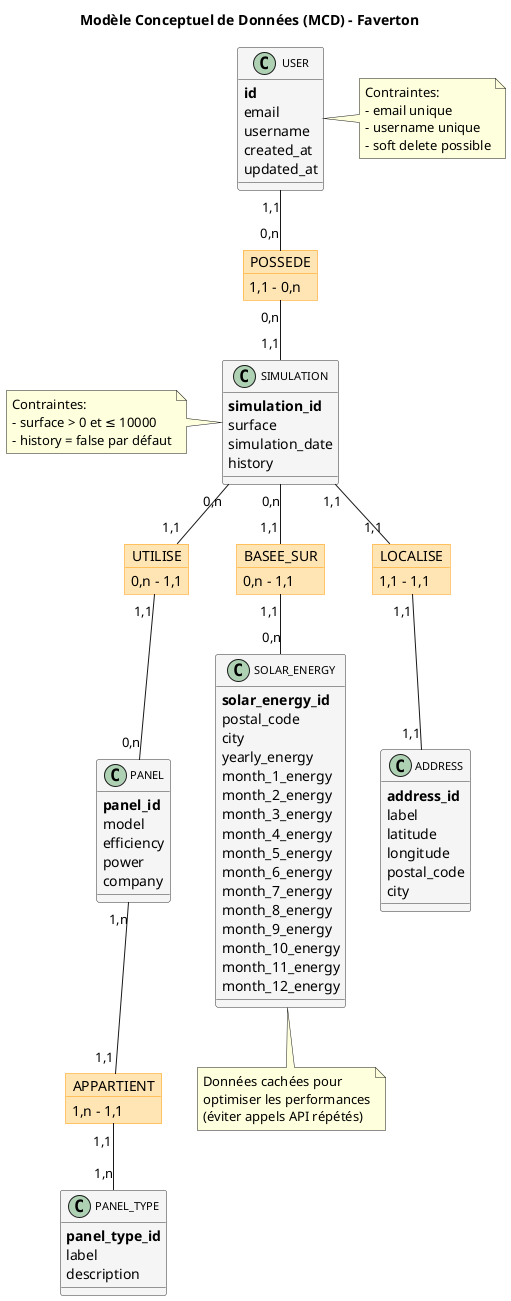 @startuml Faverton_MCD_Merise
' Configuration style Merise
skinparam class {
    BackgroundColor #F5F5F5
    BorderColor #333333
    FontSize 11
}
skinparam object {
    BackgroundColor #FFE5B4
    BorderColor #FF9800
}

title Modèle Conceptuel de Données (MCD) - Faverton

' Entités
class USER {
    <b>id</b>
    email
    username
    created_at
    updated_at
}

class SIMULATION {
    <b>simulation_id</b>
    surface
    simulation_date
    history
}

class PANEL {
    <b>panel_id</b>
    model
    efficiency
    power
    company
}

class PANEL_TYPE {
    <b>panel_type_id</b>
    label
    description
}

class SOLAR_ENERGY {
    <b>solar_energy_id</b>
    postal_code
    city
    yearly_energy
    month_1_energy
    month_2_energy
    month_3_energy
    month_4_energy
    month_5_energy
    month_6_energy
    month_7_energy
    month_8_energy
    month_9_energy
    month_10_energy
    month_11_energy
    month_12_energy
}

class ADDRESS {
    <b>address_id</b>
    label
    latitude
    longitude
    postal_code
    city
}

' Associations (style Merise)
object POSSEDE {
    1,1 - 0,n
}

object UTILISE {
    0,n - 1,1
}

object BASEE_SUR {
    0,n - 1,1
}

object LOCALISE {
    1,1 - 1,1
}

object APPARTIENT {
    1,n - 1,1
}

' Relations
USER "1,1" -- "0,n" POSSEDE
POSSEDE "0,n" -- "1,1" SIMULATION

SIMULATION "0,n" -- "1,1" UTILISE
UTILISE "1,1" -- "0,n" PANEL

SIMULATION "0,n" -- "1,1" BASEE_SUR
BASEE_SUR "1,1" -- "0,n" SOLAR_ENERGY

SIMULATION "1,1" -- "1,1" LOCALISE
LOCALISE "1,1" -- "1,1" ADDRESS

PANEL "1,n" -- "1,1" APPARTIENT
APPARTIENT "1,1" -- "1,n" PANEL_TYPE

' Notes avec contraintes
note right of USER
  Contraintes:
  - email unique
  - username unique
  - soft delete possible
end note

note left of SIMULATION
  Contraintes:
  - surface > 0 et ≤ 10000
  - history = false par défaut
end note

note bottom of SOLAR_ENERGY
  Données cachées pour
  optimiser les performances
  (éviter appels API répétés)
end note

@enduml
